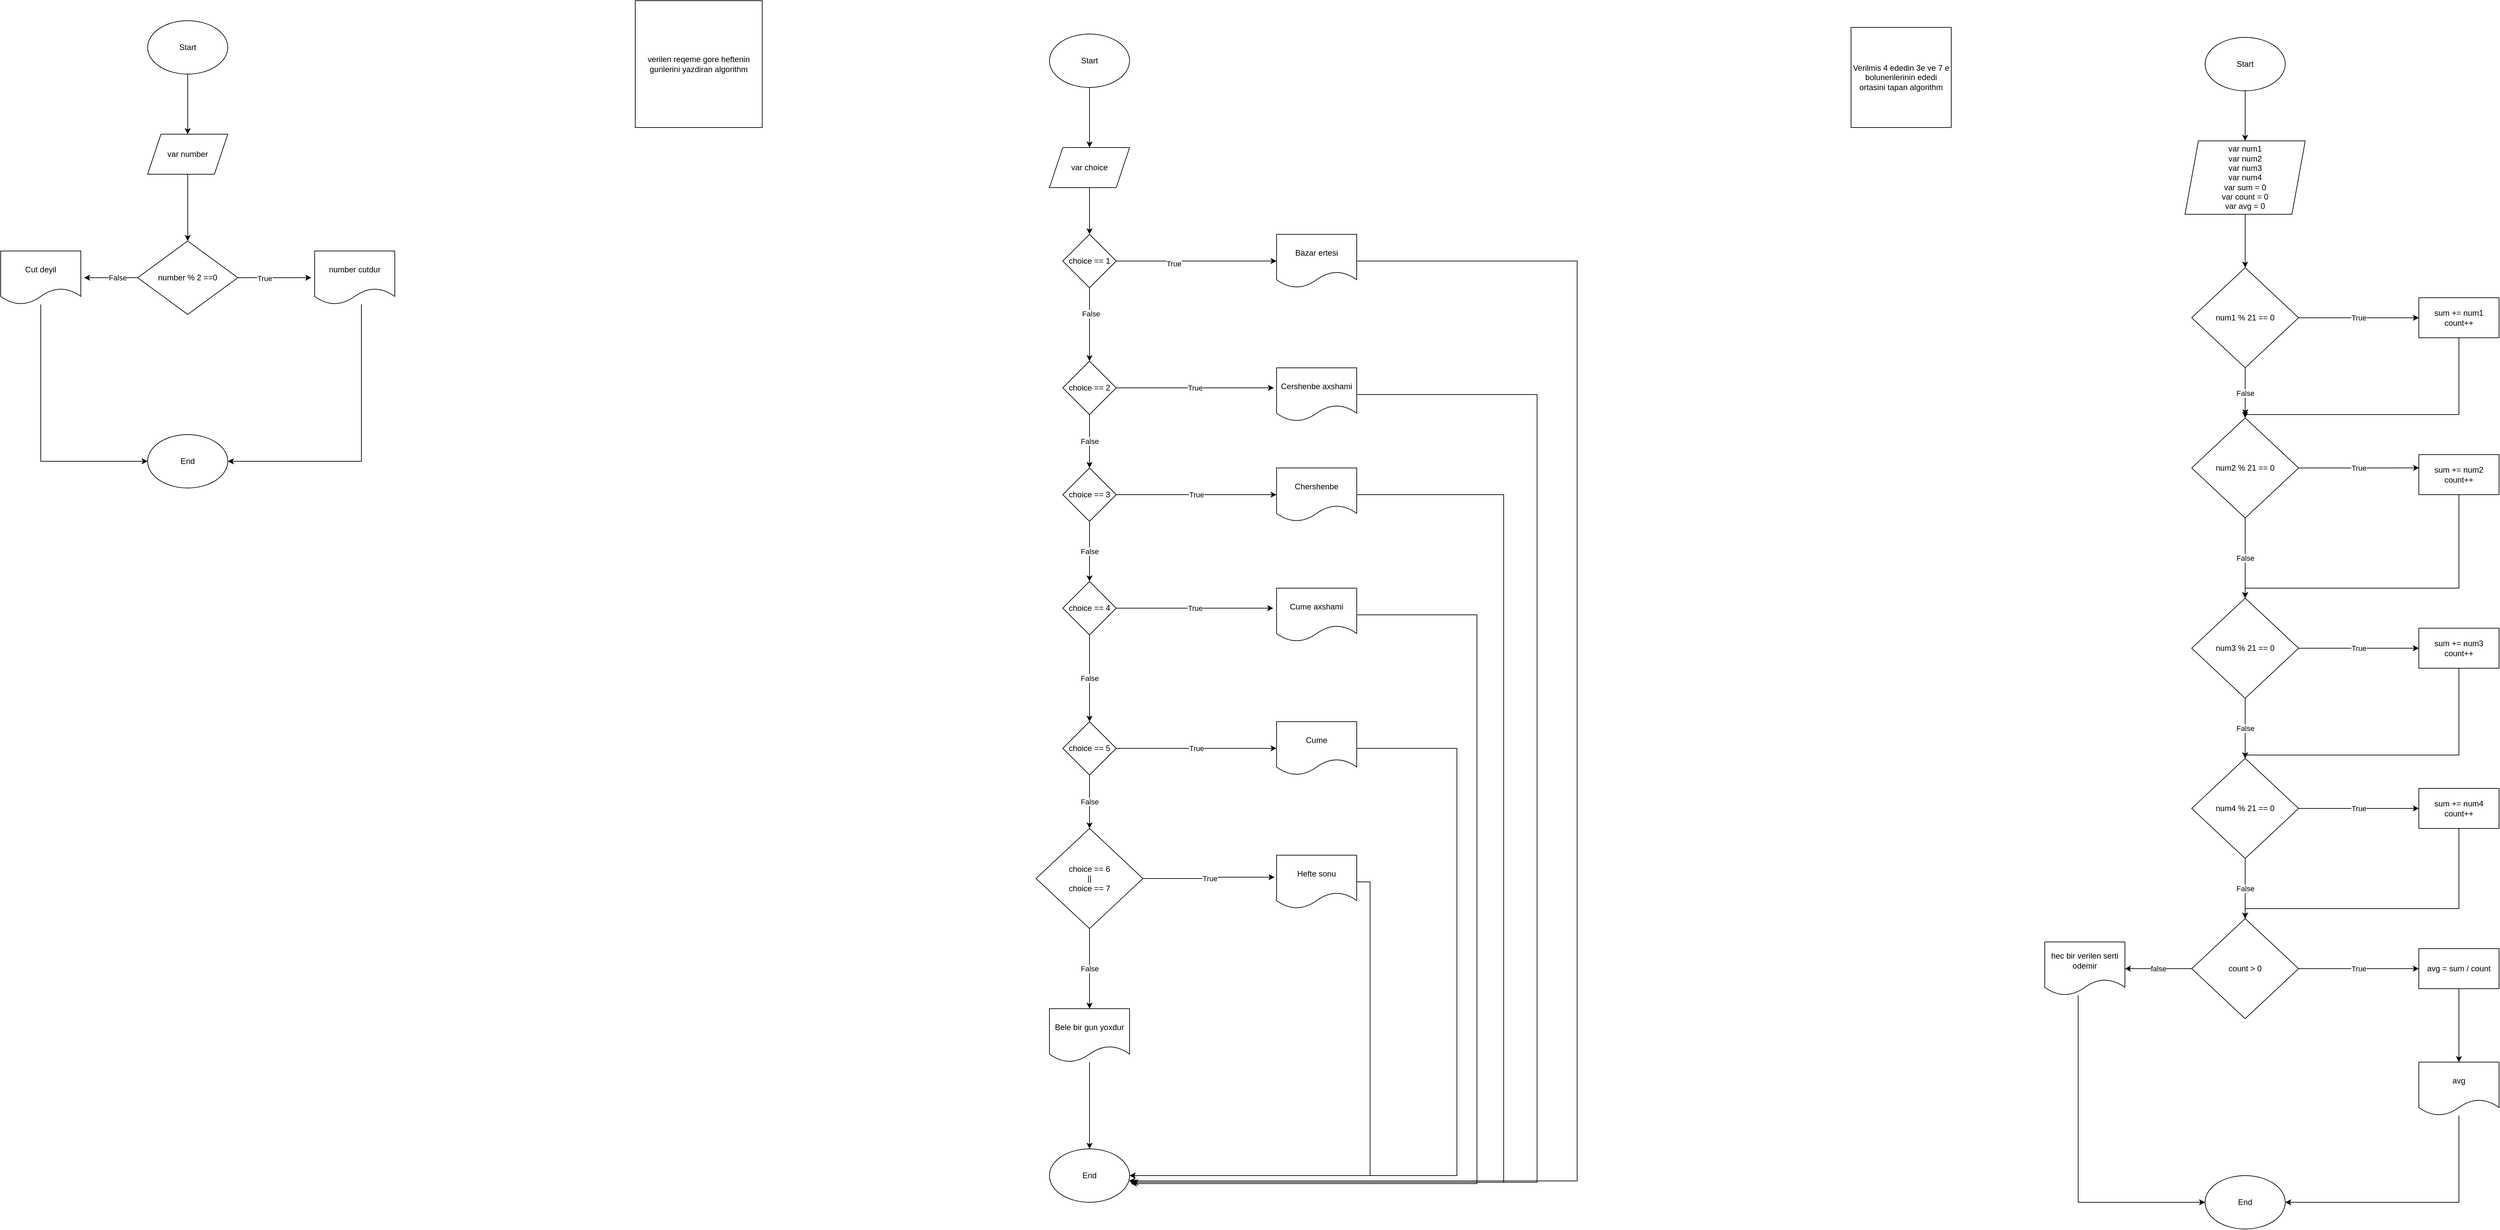 <mxfile version="20.5.1" type="device"><diagram id="qtZxurLM66aa7xQ2Oarz" name="Page-1"><mxGraphModel dx="981" dy="554" grid="1" gridSize="10" guides="1" tooltips="1" connect="1" arrows="1" fold="1" page="1" pageScale="1" pageWidth="850" pageHeight="1100" math="0" shadow="0"><root><mxCell id="0"/><mxCell id="1" parent="0"/><mxCell id="ocTPesNsdXk4cFT39sng-3" style="edgeStyle=orthogonalEdgeStyle;rounded=0;orthogonalLoop=1;jettySize=auto;html=1;exitX=0.5;exitY=1;exitDx=0;exitDy=0;" edge="1" parent="1" source="ocTPesNsdXk4cFT39sng-1" target="ocTPesNsdXk4cFT39sng-2"><mxGeometry relative="1" as="geometry"/></mxCell><mxCell id="ocTPesNsdXk4cFT39sng-1" value="Start" style="ellipse;whiteSpace=wrap;html=1;" vertex="1" parent="1"><mxGeometry x="220" y="70" width="120" height="80" as="geometry"/></mxCell><mxCell id="ocTPesNsdXk4cFT39sng-5" style="edgeStyle=orthogonalEdgeStyle;rounded=0;orthogonalLoop=1;jettySize=auto;html=1;exitX=0.5;exitY=1;exitDx=0;exitDy=0;" edge="1" parent="1" source="ocTPesNsdXk4cFT39sng-2" target="ocTPesNsdXk4cFT39sng-4"><mxGeometry relative="1" as="geometry"/></mxCell><mxCell id="ocTPesNsdXk4cFT39sng-2" value="var number" style="shape=parallelogram;perimeter=parallelogramPerimeter;whiteSpace=wrap;html=1;fixedSize=1;" vertex="1" parent="1"><mxGeometry x="220" y="240" width="120" height="60" as="geometry"/></mxCell><mxCell id="ocTPesNsdXk4cFT39sng-7" style="edgeStyle=orthogonalEdgeStyle;rounded=0;orthogonalLoop=1;jettySize=auto;html=1;exitX=1;exitY=0.5;exitDx=0;exitDy=0;" edge="1" parent="1" source="ocTPesNsdXk4cFT39sng-4"><mxGeometry relative="1" as="geometry"><mxPoint x="465" y="455" as="targetPoint"/></mxGeometry></mxCell><mxCell id="ocTPesNsdXk4cFT39sng-9" value="True" style="edgeLabel;html=1;align=center;verticalAlign=middle;resizable=0;points=[];" vertex="1" connectable="0" parent="ocTPesNsdXk4cFT39sng-7"><mxGeometry x="-0.273" y="-1" relative="1" as="geometry"><mxPoint as="offset"/></mxGeometry></mxCell><mxCell id="ocTPesNsdXk4cFT39sng-11" style="edgeStyle=orthogonalEdgeStyle;rounded=0;orthogonalLoop=1;jettySize=auto;html=1;exitX=0;exitY=0.5;exitDx=0;exitDy=0;" edge="1" parent="1" source="ocTPesNsdXk4cFT39sng-4"><mxGeometry relative="1" as="geometry"><mxPoint x="125" y="455" as="targetPoint"/></mxGeometry></mxCell><mxCell id="ocTPesNsdXk4cFT39sng-13" value="False" style="edgeLabel;html=1;align=center;verticalAlign=middle;resizable=0;points=[];" vertex="1" connectable="0" parent="ocTPesNsdXk4cFT39sng-11"><mxGeometry x="-0.25" relative="1" as="geometry"><mxPoint as="offset"/></mxGeometry></mxCell><mxCell id="ocTPesNsdXk4cFT39sng-4" value="number % 2 ==0" style="rhombus;whiteSpace=wrap;html=1;" vertex="1" parent="1"><mxGeometry x="205" y="400" width="150" height="110" as="geometry"/></mxCell><mxCell id="ocTPesNsdXk4cFT39sng-15" style="edgeStyle=orthogonalEdgeStyle;rounded=0;orthogonalLoop=1;jettySize=auto;html=1;entryX=1;entryY=0.5;entryDx=0;entryDy=0;" edge="1" parent="1" source="ocTPesNsdXk4cFT39sng-8" target="ocTPesNsdXk4cFT39sng-14"><mxGeometry relative="1" as="geometry"><Array as="points"><mxPoint x="540" y="730"/></Array></mxGeometry></mxCell><mxCell id="ocTPesNsdXk4cFT39sng-8" value="number cutdur" style="shape=document;whiteSpace=wrap;html=1;boundedLbl=1;" vertex="1" parent="1"><mxGeometry x="470" y="415" width="120" height="80" as="geometry"/></mxCell><mxCell id="ocTPesNsdXk4cFT39sng-16" style="edgeStyle=orthogonalEdgeStyle;rounded=0;orthogonalLoop=1;jettySize=auto;html=1;entryX=0;entryY=0.5;entryDx=0;entryDy=0;" edge="1" parent="1" source="ocTPesNsdXk4cFT39sng-12" target="ocTPesNsdXk4cFT39sng-14"><mxGeometry relative="1" as="geometry"><Array as="points"><mxPoint x="60" y="730"/></Array></mxGeometry></mxCell><mxCell id="ocTPesNsdXk4cFT39sng-12" value="Cut deyil" style="shape=document;whiteSpace=wrap;html=1;boundedLbl=1;" vertex="1" parent="1"><mxGeometry y="415" width="120" height="80" as="geometry"/></mxCell><mxCell id="ocTPesNsdXk4cFT39sng-14" value="End" style="ellipse;whiteSpace=wrap;html=1;" vertex="1" parent="1"><mxGeometry x="220" y="690" width="120" height="80" as="geometry"/></mxCell><mxCell id="ocTPesNsdXk4cFT39sng-18" value="verilen reqeme gore heftenin gunlerini yazdiran algorithm" style="whiteSpace=wrap;html=1;aspect=fixed;" vertex="1" parent="1"><mxGeometry x="950" y="40" width="190" height="190" as="geometry"/></mxCell><mxCell id="ocTPesNsdXk4cFT39sng-21" style="edgeStyle=orthogonalEdgeStyle;rounded=0;orthogonalLoop=1;jettySize=auto;html=1;exitX=0.5;exitY=1;exitDx=0;exitDy=0;entryX=0.5;entryY=0;entryDx=0;entryDy=0;" edge="1" parent="1" source="ocTPesNsdXk4cFT39sng-19" target="ocTPesNsdXk4cFT39sng-20"><mxGeometry relative="1" as="geometry"/></mxCell><mxCell id="ocTPesNsdXk4cFT39sng-19" value="Start" style="ellipse;whiteSpace=wrap;html=1;" vertex="1" parent="1"><mxGeometry x="1570" y="90" width="120" height="80" as="geometry"/></mxCell><mxCell id="ocTPesNsdXk4cFT39sng-24" style="edgeStyle=orthogonalEdgeStyle;rounded=0;orthogonalLoop=1;jettySize=auto;html=1;exitX=0.5;exitY=1;exitDx=0;exitDy=0;" edge="1" parent="1" source="ocTPesNsdXk4cFT39sng-20" target="ocTPesNsdXk4cFT39sng-22"><mxGeometry relative="1" as="geometry"/></mxCell><mxCell id="ocTPesNsdXk4cFT39sng-20" value="var choice" style="shape=parallelogram;perimeter=parallelogramPerimeter;whiteSpace=wrap;html=1;fixedSize=1;" vertex="1" parent="1"><mxGeometry x="1570" y="260" width="120" height="60" as="geometry"/></mxCell><mxCell id="ocTPesNsdXk4cFT39sng-26" style="edgeStyle=orthogonalEdgeStyle;rounded=0;orthogonalLoop=1;jettySize=auto;html=1;exitX=1;exitY=0.5;exitDx=0;exitDy=0;entryX=0;entryY=0.5;entryDx=0;entryDy=0;" edge="1" parent="1" source="ocTPesNsdXk4cFT39sng-22" target="ocTPesNsdXk4cFT39sng-25"><mxGeometry relative="1" as="geometry"/></mxCell><mxCell id="ocTPesNsdXk4cFT39sng-27" value="True" style="edgeLabel;html=1;align=center;verticalAlign=middle;resizable=0;points=[];" vertex="1" connectable="0" parent="ocTPesNsdXk4cFT39sng-26"><mxGeometry x="-0.283" y="-4" relative="1" as="geometry"><mxPoint as="offset"/></mxGeometry></mxCell><mxCell id="ocTPesNsdXk4cFT39sng-29" style="edgeStyle=orthogonalEdgeStyle;rounded=0;orthogonalLoop=1;jettySize=auto;html=1;exitX=0.5;exitY=1;exitDx=0;exitDy=0;" edge="1" parent="1" source="ocTPesNsdXk4cFT39sng-22" target="ocTPesNsdXk4cFT39sng-28"><mxGeometry relative="1" as="geometry"><Array as="points"><mxPoint x="1630" y="510"/><mxPoint x="1630" y="510"/></Array></mxGeometry></mxCell><mxCell id="ocTPesNsdXk4cFT39sng-30" value="False" style="edgeLabel;html=1;align=center;verticalAlign=middle;resizable=0;points=[];" vertex="1" connectable="0" parent="ocTPesNsdXk4cFT39sng-29"><mxGeometry x="-0.291" y="2" relative="1" as="geometry"><mxPoint as="offset"/></mxGeometry></mxCell><mxCell id="ocTPesNsdXk4cFT39sng-22" value="choice == 1" style="rhombus;whiteSpace=wrap;html=1;" vertex="1" parent="1"><mxGeometry x="1590" y="390" width="80" height="80" as="geometry"/></mxCell><mxCell id="ocTPesNsdXk4cFT39sng-54" style="edgeStyle=orthogonalEdgeStyle;rounded=0;orthogonalLoop=1;jettySize=auto;html=1;exitX=1;exitY=0.5;exitDx=0;exitDy=0;entryX=0.992;entryY=0.6;entryDx=0;entryDy=0;entryPerimeter=0;" edge="1" parent="1" source="ocTPesNsdXk4cFT39sng-25" target="ocTPesNsdXk4cFT39sng-52"><mxGeometry relative="1" as="geometry"><Array as="points"><mxPoint x="2360" y="430"/><mxPoint x="2360" y="1808"/></Array></mxGeometry></mxCell><mxCell id="ocTPesNsdXk4cFT39sng-25" value="Bazar ertesi" style="shape=document;whiteSpace=wrap;html=1;boundedLbl=1;" vertex="1" parent="1"><mxGeometry x="1910" y="390" width="120" height="80" as="geometry"/></mxCell><mxCell id="ocTPesNsdXk4cFT39sng-32" value="True" style="edgeStyle=orthogonalEdgeStyle;rounded=0;orthogonalLoop=1;jettySize=auto;html=1;exitX=1;exitY=0.5;exitDx=0;exitDy=0;entryX=-0.033;entryY=0.375;entryDx=0;entryDy=0;entryPerimeter=0;" edge="1" parent="1" source="ocTPesNsdXk4cFT39sng-28" target="ocTPesNsdXk4cFT39sng-31"><mxGeometry relative="1" as="geometry"/></mxCell><mxCell id="ocTPesNsdXk4cFT39sng-34" value="False" style="edgeStyle=orthogonalEdgeStyle;rounded=0;orthogonalLoop=1;jettySize=auto;html=1;exitX=0.5;exitY=1;exitDx=0;exitDy=0;" edge="1" parent="1" source="ocTPesNsdXk4cFT39sng-28" target="ocTPesNsdXk4cFT39sng-33"><mxGeometry relative="1" as="geometry"/></mxCell><mxCell id="ocTPesNsdXk4cFT39sng-28" value="choice == 2" style="rhombus;whiteSpace=wrap;html=1;" vertex="1" parent="1"><mxGeometry x="1590" y="580" width="80" height="80" as="geometry"/></mxCell><mxCell id="ocTPesNsdXk4cFT39sng-55" style="edgeStyle=orthogonalEdgeStyle;rounded=0;orthogonalLoop=1;jettySize=auto;html=1;exitX=1;exitY=0.5;exitDx=0;exitDy=0;entryX=1.033;entryY=0.625;entryDx=0;entryDy=0;entryPerimeter=0;" edge="1" parent="1" source="ocTPesNsdXk4cFT39sng-31" target="ocTPesNsdXk4cFT39sng-52"><mxGeometry relative="1" as="geometry"><Array as="points"><mxPoint x="2300" y="630"/><mxPoint x="2300" y="1810"/></Array></mxGeometry></mxCell><mxCell id="ocTPesNsdXk4cFT39sng-31" value="Cershenbe axshami" style="shape=document;whiteSpace=wrap;html=1;boundedLbl=1;" vertex="1" parent="1"><mxGeometry x="1910" y="590" width="120" height="80" as="geometry"/></mxCell><mxCell id="ocTPesNsdXk4cFT39sng-36" value="True" style="edgeStyle=orthogonalEdgeStyle;rounded=0;orthogonalLoop=1;jettySize=auto;html=1;exitX=1;exitY=0.5;exitDx=0;exitDy=0;entryX=0;entryY=0.5;entryDx=0;entryDy=0;" edge="1" parent="1" source="ocTPesNsdXk4cFT39sng-33" target="ocTPesNsdXk4cFT39sng-35"><mxGeometry relative="1" as="geometry"/></mxCell><mxCell id="ocTPesNsdXk4cFT39sng-38" value="False" style="edgeStyle=orthogonalEdgeStyle;rounded=0;orthogonalLoop=1;jettySize=auto;html=1;exitX=0.5;exitY=1;exitDx=0;exitDy=0;" edge="1" parent="1" source="ocTPesNsdXk4cFT39sng-33" target="ocTPesNsdXk4cFT39sng-37"><mxGeometry relative="1" as="geometry"/></mxCell><mxCell id="ocTPesNsdXk4cFT39sng-33" value="choice == 3" style="rhombus;whiteSpace=wrap;html=1;" vertex="1" parent="1"><mxGeometry x="1590" y="740" width="80" height="80" as="geometry"/></mxCell><mxCell id="ocTPesNsdXk4cFT39sng-58" style="edgeStyle=orthogonalEdgeStyle;rounded=0;orthogonalLoop=1;jettySize=auto;html=1;exitX=1;exitY=0.5;exitDx=0;exitDy=0;entryX=1.008;entryY=0.625;entryDx=0;entryDy=0;entryPerimeter=0;" edge="1" parent="1" source="ocTPesNsdXk4cFT39sng-35" target="ocTPesNsdXk4cFT39sng-52"><mxGeometry relative="1" as="geometry"><Array as="points"><mxPoint x="2250" y="780"/><mxPoint x="2250" y="1810"/></Array></mxGeometry></mxCell><mxCell id="ocTPesNsdXk4cFT39sng-35" value="Chershenbe" style="shape=document;whiteSpace=wrap;html=1;boundedLbl=1;" vertex="1" parent="1"><mxGeometry x="1910" y="740" width="120" height="80" as="geometry"/></mxCell><mxCell id="ocTPesNsdXk4cFT39sng-40" value="True" style="edgeStyle=orthogonalEdgeStyle;rounded=0;orthogonalLoop=1;jettySize=auto;html=1;exitX=1;exitY=0.5;exitDx=0;exitDy=0;entryX=-0.042;entryY=0.375;entryDx=0;entryDy=0;entryPerimeter=0;" edge="1" parent="1" source="ocTPesNsdXk4cFT39sng-37" target="ocTPesNsdXk4cFT39sng-39"><mxGeometry relative="1" as="geometry"/></mxCell><mxCell id="ocTPesNsdXk4cFT39sng-42" value="False" style="edgeStyle=orthogonalEdgeStyle;rounded=0;orthogonalLoop=1;jettySize=auto;html=1;" edge="1" parent="1" source="ocTPesNsdXk4cFT39sng-37" target="ocTPesNsdXk4cFT39sng-41"><mxGeometry relative="1" as="geometry"/></mxCell><mxCell id="ocTPesNsdXk4cFT39sng-37" value="choice == 4" style="rhombus;whiteSpace=wrap;html=1;" vertex="1" parent="1"><mxGeometry x="1590" y="910" width="80" height="80" as="geometry"/></mxCell><mxCell id="ocTPesNsdXk4cFT39sng-59" style="edgeStyle=orthogonalEdgeStyle;rounded=0;orthogonalLoop=1;jettySize=auto;html=1;exitX=1;exitY=0.5;exitDx=0;exitDy=0;entryX=1.017;entryY=0.65;entryDx=0;entryDy=0;entryPerimeter=0;" edge="1" parent="1" source="ocTPesNsdXk4cFT39sng-39" target="ocTPesNsdXk4cFT39sng-52"><mxGeometry relative="1" as="geometry"><Array as="points"><mxPoint x="2210" y="960"/><mxPoint x="2210" y="1812"/></Array></mxGeometry></mxCell><mxCell id="ocTPesNsdXk4cFT39sng-39" value="Cume axshami" style="shape=document;whiteSpace=wrap;html=1;boundedLbl=1;" vertex="1" parent="1"><mxGeometry x="1910" y="920" width="120" height="80" as="geometry"/></mxCell><mxCell id="ocTPesNsdXk4cFT39sng-44" value="True" style="edgeStyle=orthogonalEdgeStyle;rounded=0;orthogonalLoop=1;jettySize=auto;html=1;exitX=1;exitY=0.5;exitDx=0;exitDy=0;entryX=0;entryY=0.5;entryDx=0;entryDy=0;" edge="1" parent="1" source="ocTPesNsdXk4cFT39sng-41" target="ocTPesNsdXk4cFT39sng-43"><mxGeometry relative="1" as="geometry"/></mxCell><mxCell id="ocTPesNsdXk4cFT39sng-46" value="False" style="edgeStyle=orthogonalEdgeStyle;rounded=0;orthogonalLoop=1;jettySize=auto;html=1;exitX=0.5;exitY=1;exitDx=0;exitDy=0;" edge="1" parent="1" source="ocTPesNsdXk4cFT39sng-41" target="ocTPesNsdXk4cFT39sng-45"><mxGeometry relative="1" as="geometry"/></mxCell><mxCell id="ocTPesNsdXk4cFT39sng-41" value="choice == 5" style="rhombus;whiteSpace=wrap;html=1;" vertex="1" parent="1"><mxGeometry x="1590" y="1120" width="80" height="80" as="geometry"/></mxCell><mxCell id="ocTPesNsdXk4cFT39sng-62" style="edgeStyle=orthogonalEdgeStyle;rounded=0;orthogonalLoop=1;jettySize=auto;html=1;exitX=1;exitY=0.5;exitDx=0;exitDy=0;entryX=1;entryY=0.5;entryDx=0;entryDy=0;" edge="1" parent="1" source="ocTPesNsdXk4cFT39sng-43" target="ocTPesNsdXk4cFT39sng-52"><mxGeometry relative="1" as="geometry"><Array as="points"><mxPoint x="2180" y="1160"/><mxPoint x="2180" y="1800"/></Array></mxGeometry></mxCell><mxCell id="ocTPesNsdXk4cFT39sng-43" value="Cume" style="shape=document;whiteSpace=wrap;html=1;boundedLbl=1;" vertex="1" parent="1"><mxGeometry x="1910" y="1120" width="120" height="80" as="geometry"/></mxCell><mxCell id="ocTPesNsdXk4cFT39sng-48" value="True" style="edgeStyle=orthogonalEdgeStyle;rounded=0;orthogonalLoop=1;jettySize=auto;html=1;entryX=-0.025;entryY=0.413;entryDx=0;entryDy=0;entryPerimeter=0;" edge="1" parent="1" source="ocTPesNsdXk4cFT39sng-45" target="ocTPesNsdXk4cFT39sng-49"><mxGeometry relative="1" as="geometry"><mxPoint x="1830" y="1355" as="targetPoint"/></mxGeometry></mxCell><mxCell id="ocTPesNsdXk4cFT39sng-51" value="False" style="edgeStyle=orthogonalEdgeStyle;rounded=0;orthogonalLoop=1;jettySize=auto;html=1;entryX=0.5;entryY=0;entryDx=0;entryDy=0;" edge="1" parent="1" source="ocTPesNsdXk4cFT39sng-45" target="ocTPesNsdXk4cFT39sng-50"><mxGeometry relative="1" as="geometry"/></mxCell><mxCell id="ocTPesNsdXk4cFT39sng-45" value="choice == 6&lt;br&gt;||&lt;br&gt;choice == 7" style="rhombus;whiteSpace=wrap;html=1;" vertex="1" parent="1"><mxGeometry x="1550" y="1280" width="160" height="150" as="geometry"/></mxCell><mxCell id="ocTPesNsdXk4cFT39sng-63" style="edgeStyle=orthogonalEdgeStyle;rounded=0;orthogonalLoop=1;jettySize=auto;html=1;exitX=1;exitY=0.5;exitDx=0;exitDy=0;entryX=1;entryY=0.5;entryDx=0;entryDy=0;" edge="1" parent="1" source="ocTPesNsdXk4cFT39sng-49" target="ocTPesNsdXk4cFT39sng-52"><mxGeometry relative="1" as="geometry"/></mxCell><mxCell id="ocTPesNsdXk4cFT39sng-49" value="Hefte sonu" style="shape=document;whiteSpace=wrap;html=1;boundedLbl=1;" vertex="1" parent="1"><mxGeometry x="1910" y="1320" width="120" height="80" as="geometry"/></mxCell><mxCell id="ocTPesNsdXk4cFT39sng-53" style="edgeStyle=orthogonalEdgeStyle;rounded=0;orthogonalLoop=1;jettySize=auto;html=1;entryX=0.5;entryY=0;entryDx=0;entryDy=0;" edge="1" parent="1" source="ocTPesNsdXk4cFT39sng-50" target="ocTPesNsdXk4cFT39sng-52"><mxGeometry relative="1" as="geometry"/></mxCell><mxCell id="ocTPesNsdXk4cFT39sng-50" value="Bele bir gun yoxdur" style="shape=document;whiteSpace=wrap;html=1;boundedLbl=1;" vertex="1" parent="1"><mxGeometry x="1570" y="1550" width="120" height="80" as="geometry"/></mxCell><mxCell id="ocTPesNsdXk4cFT39sng-52" value="End" style="ellipse;whiteSpace=wrap;html=1;" vertex="1" parent="1"><mxGeometry x="1570" y="1760" width="120" height="80" as="geometry"/></mxCell><mxCell id="ocTPesNsdXk4cFT39sng-64" value="Verilmis 4 ededin 3e ve 7 e bolunenlerinin ededi ortasini tapan algorithm" style="whiteSpace=wrap;html=1;aspect=fixed;" vertex="1" parent="1"><mxGeometry x="2770" y="80" width="150" height="150" as="geometry"/></mxCell><mxCell id="ocTPesNsdXk4cFT39sng-67" style="edgeStyle=orthogonalEdgeStyle;rounded=0;orthogonalLoop=1;jettySize=auto;html=1;exitX=0.5;exitY=1;exitDx=0;exitDy=0;entryX=0.5;entryY=0;entryDx=0;entryDy=0;" edge="1" parent="1" source="ocTPesNsdXk4cFT39sng-65" target="ocTPesNsdXk4cFT39sng-66"><mxGeometry relative="1" as="geometry"/></mxCell><mxCell id="ocTPesNsdXk4cFT39sng-65" value="Start" style="ellipse;whiteSpace=wrap;html=1;" vertex="1" parent="1"><mxGeometry x="3300" y="95" width="120" height="80" as="geometry"/></mxCell><mxCell id="ocTPesNsdXk4cFT39sng-69" style="edgeStyle=orthogonalEdgeStyle;rounded=0;orthogonalLoop=1;jettySize=auto;html=1;exitX=0.5;exitY=1;exitDx=0;exitDy=0;entryX=0.5;entryY=0;entryDx=0;entryDy=0;" edge="1" parent="1" source="ocTPesNsdXk4cFT39sng-66" target="ocTPesNsdXk4cFT39sng-68"><mxGeometry relative="1" as="geometry"/></mxCell><mxCell id="ocTPesNsdXk4cFT39sng-66" value="var num1&lt;br&gt;var num2&lt;br&gt;var num3&lt;br&gt;var num4&lt;br&gt;var sum = 0&lt;br&gt;var count = 0&lt;br&gt;var avg = 0" style="shape=parallelogram;perimeter=parallelogramPerimeter;whiteSpace=wrap;html=1;fixedSize=1;" vertex="1" parent="1"><mxGeometry x="3270" y="250" width="180" height="110" as="geometry"/></mxCell><mxCell id="ocTPesNsdXk4cFT39sng-71" value="True" style="edgeStyle=orthogonalEdgeStyle;rounded=0;orthogonalLoop=1;jettySize=auto;html=1;exitX=1;exitY=0.5;exitDx=0;exitDy=0;entryX=0;entryY=0.5;entryDx=0;entryDy=0;" edge="1" parent="1" source="ocTPesNsdXk4cFT39sng-68" target="ocTPesNsdXk4cFT39sng-70"><mxGeometry relative="1" as="geometry"/></mxCell><mxCell id="ocTPesNsdXk4cFT39sng-73" value="False" style="edgeStyle=orthogonalEdgeStyle;rounded=0;orthogonalLoop=1;jettySize=auto;html=1;" edge="1" parent="1" source="ocTPesNsdXk4cFT39sng-68" target="ocTPesNsdXk4cFT39sng-72"><mxGeometry relative="1" as="geometry"/></mxCell><mxCell id="ocTPesNsdXk4cFT39sng-68" value="num1 % 21 == 0" style="rhombus;whiteSpace=wrap;html=1;" vertex="1" parent="1"><mxGeometry x="3280" y="440" width="160" height="150" as="geometry"/></mxCell><mxCell id="ocTPesNsdXk4cFT39sng-74" style="edgeStyle=orthogonalEdgeStyle;rounded=0;orthogonalLoop=1;jettySize=auto;html=1;entryX=0.502;entryY=-0.026;entryDx=0;entryDy=0;entryPerimeter=0;" edge="1" parent="1" source="ocTPesNsdXk4cFT39sng-70" target="ocTPesNsdXk4cFT39sng-72"><mxGeometry relative="1" as="geometry"><Array as="points"><mxPoint x="3680" y="660"/><mxPoint x="3360" y="660"/></Array></mxGeometry></mxCell><mxCell id="ocTPesNsdXk4cFT39sng-70" value="sum += num1&lt;br&gt;count++" style="rounded=0;whiteSpace=wrap;html=1;" vertex="1" parent="1"><mxGeometry x="3620" y="485" width="120" height="60" as="geometry"/></mxCell><mxCell id="ocTPesNsdXk4cFT39sng-77" value="True" style="edgeStyle=orthogonalEdgeStyle;rounded=0;orthogonalLoop=1;jettySize=auto;html=1;exitX=1;exitY=0.5;exitDx=0;exitDy=0;entryX=0.003;entryY=0.33;entryDx=0;entryDy=0;entryPerimeter=0;" edge="1" parent="1" source="ocTPesNsdXk4cFT39sng-72" target="ocTPesNsdXk4cFT39sng-76"><mxGeometry relative="1" as="geometry"/></mxCell><mxCell id="ocTPesNsdXk4cFT39sng-79" value="False" style="edgeStyle=orthogonalEdgeStyle;rounded=0;orthogonalLoop=1;jettySize=auto;html=1;" edge="1" parent="1" source="ocTPesNsdXk4cFT39sng-72" target="ocTPesNsdXk4cFT39sng-78"><mxGeometry relative="1" as="geometry"/></mxCell><mxCell id="ocTPesNsdXk4cFT39sng-72" value="num2 % 21 == 0" style="rhombus;whiteSpace=wrap;html=1;" vertex="1" parent="1"><mxGeometry x="3280" y="665" width="160" height="150" as="geometry"/></mxCell><mxCell id="ocTPesNsdXk4cFT39sng-82" style="edgeStyle=orthogonalEdgeStyle;rounded=0;orthogonalLoop=1;jettySize=auto;html=1;exitX=0.5;exitY=1;exitDx=0;exitDy=0;entryX=0.5;entryY=0;entryDx=0;entryDy=0;" edge="1" parent="1" source="ocTPesNsdXk4cFT39sng-76" target="ocTPesNsdXk4cFT39sng-78"><mxGeometry relative="1" as="geometry"><Array as="points"><mxPoint x="3680" y="920"/><mxPoint x="3360" y="920"/></Array></mxGeometry></mxCell><mxCell id="ocTPesNsdXk4cFT39sng-76" value="sum += num2&lt;br&gt;count++" style="rounded=0;whiteSpace=wrap;html=1;" vertex="1" parent="1"><mxGeometry x="3620" y="720" width="120" height="60" as="geometry"/></mxCell><mxCell id="ocTPesNsdXk4cFT39sng-85" value="True" style="edgeStyle=orthogonalEdgeStyle;rounded=0;orthogonalLoop=1;jettySize=auto;html=1;exitX=1;exitY=0.5;exitDx=0;exitDy=0;entryX=0;entryY=0.5;entryDx=0;entryDy=0;" edge="1" parent="1" source="ocTPesNsdXk4cFT39sng-78" target="ocTPesNsdXk4cFT39sng-83"><mxGeometry relative="1" as="geometry"/></mxCell><mxCell id="ocTPesNsdXk4cFT39sng-87" value="False" style="edgeStyle=orthogonalEdgeStyle;rounded=0;orthogonalLoop=1;jettySize=auto;html=1;" edge="1" parent="1" source="ocTPesNsdXk4cFT39sng-78" target="ocTPesNsdXk4cFT39sng-86"><mxGeometry relative="1" as="geometry"/></mxCell><mxCell id="ocTPesNsdXk4cFT39sng-78" value="num3 % 21 == 0" style="rhombus;whiteSpace=wrap;html=1;" vertex="1" parent="1"><mxGeometry x="3280" y="935" width="160" height="150" as="geometry"/></mxCell><mxCell id="ocTPesNsdXk4cFT39sng-88" style="edgeStyle=orthogonalEdgeStyle;rounded=0;orthogonalLoop=1;jettySize=auto;html=1;" edge="1" parent="1" source="ocTPesNsdXk4cFT39sng-83" target="ocTPesNsdXk4cFT39sng-86"><mxGeometry relative="1" as="geometry"><Array as="points"><mxPoint x="3680" y="1170"/><mxPoint x="3360" y="1170"/></Array></mxGeometry></mxCell><mxCell id="ocTPesNsdXk4cFT39sng-83" value="sum += num3&lt;br&gt;count++" style="rounded=0;whiteSpace=wrap;html=1;" vertex="1" parent="1"><mxGeometry x="3620" y="980" width="120" height="60" as="geometry"/></mxCell><mxCell id="ocTPesNsdXk4cFT39sng-90" value="True" style="edgeStyle=orthogonalEdgeStyle;rounded=0;orthogonalLoop=1;jettySize=auto;html=1;exitX=1;exitY=0.5;exitDx=0;exitDy=0;entryX=0;entryY=0.5;entryDx=0;entryDy=0;" edge="1" parent="1" source="ocTPesNsdXk4cFT39sng-86" target="ocTPesNsdXk4cFT39sng-89"><mxGeometry relative="1" as="geometry"/></mxCell><mxCell id="ocTPesNsdXk4cFT39sng-92" value="False" style="edgeStyle=orthogonalEdgeStyle;rounded=0;orthogonalLoop=1;jettySize=auto;html=1;" edge="1" parent="1" source="ocTPesNsdXk4cFT39sng-86" target="ocTPesNsdXk4cFT39sng-91"><mxGeometry relative="1" as="geometry"/></mxCell><mxCell id="ocTPesNsdXk4cFT39sng-86" value="num4 % 21 == 0" style="rhombus;whiteSpace=wrap;html=1;" vertex="1" parent="1"><mxGeometry x="3280" y="1175" width="160" height="150" as="geometry"/></mxCell><mxCell id="ocTPesNsdXk4cFT39sng-93" style="edgeStyle=orthogonalEdgeStyle;rounded=0;orthogonalLoop=1;jettySize=auto;html=1;exitX=0.5;exitY=1;exitDx=0;exitDy=0;entryX=0.5;entryY=0;entryDx=0;entryDy=0;" edge="1" parent="1" source="ocTPesNsdXk4cFT39sng-89" target="ocTPesNsdXk4cFT39sng-91"><mxGeometry relative="1" as="geometry"><Array as="points"><mxPoint x="3680" y="1400"/><mxPoint x="3360" y="1400"/></Array></mxGeometry></mxCell><mxCell id="ocTPesNsdXk4cFT39sng-89" value="sum += num4&lt;br&gt;count++" style="rounded=0;whiteSpace=wrap;html=1;" vertex="1" parent="1"><mxGeometry x="3620" y="1220" width="120" height="60" as="geometry"/></mxCell><mxCell id="ocTPesNsdXk4cFT39sng-95" value="True" style="edgeStyle=orthogonalEdgeStyle;rounded=0;orthogonalLoop=1;jettySize=auto;html=1;exitX=1;exitY=0.5;exitDx=0;exitDy=0;entryX=0;entryY=0.5;entryDx=0;entryDy=0;" edge="1" parent="1" source="ocTPesNsdXk4cFT39sng-91" target="ocTPesNsdXk4cFT39sng-96"><mxGeometry relative="1" as="geometry"><mxPoint x="3590" y="1490.0" as="targetPoint"/></mxGeometry></mxCell><mxCell id="ocTPesNsdXk4cFT39sng-101" value="false" style="edgeStyle=orthogonalEdgeStyle;rounded=0;orthogonalLoop=1;jettySize=auto;html=1;" edge="1" parent="1" source="ocTPesNsdXk4cFT39sng-91"><mxGeometry relative="1" as="geometry"><mxPoint x="3180" y="1490.0" as="targetPoint"/></mxGeometry></mxCell><mxCell id="ocTPesNsdXk4cFT39sng-91" value="count &amp;gt; 0" style="rhombus;whiteSpace=wrap;html=1;" vertex="1" parent="1"><mxGeometry x="3280" y="1415" width="160" height="150" as="geometry"/></mxCell><mxCell id="ocTPesNsdXk4cFT39sng-98" style="edgeStyle=orthogonalEdgeStyle;rounded=0;orthogonalLoop=1;jettySize=auto;html=1;" edge="1" parent="1" source="ocTPesNsdXk4cFT39sng-96"><mxGeometry relative="1" as="geometry"><mxPoint x="3680" y="1630" as="targetPoint"/></mxGeometry></mxCell><mxCell id="ocTPesNsdXk4cFT39sng-96" value="avg = sum / count" style="rounded=0;whiteSpace=wrap;html=1;" vertex="1" parent="1"><mxGeometry x="3620" y="1460" width="120" height="60" as="geometry"/></mxCell><mxCell id="ocTPesNsdXk4cFT39sng-104" style="edgeStyle=orthogonalEdgeStyle;rounded=0;orthogonalLoop=1;jettySize=auto;html=1;entryX=1;entryY=0.5;entryDx=0;entryDy=0;" edge="1" parent="1" source="ocTPesNsdXk4cFT39sng-99" target="ocTPesNsdXk4cFT39sng-103"><mxGeometry relative="1" as="geometry"><Array as="points"><mxPoint x="3680" y="1840"/></Array></mxGeometry></mxCell><mxCell id="ocTPesNsdXk4cFT39sng-99" value="avg" style="shape=document;whiteSpace=wrap;html=1;boundedLbl=1;" vertex="1" parent="1"><mxGeometry x="3620" y="1630" width="120" height="80" as="geometry"/></mxCell><mxCell id="ocTPesNsdXk4cFT39sng-105" style="edgeStyle=orthogonalEdgeStyle;rounded=0;orthogonalLoop=1;jettySize=auto;html=1;entryX=0;entryY=0.5;entryDx=0;entryDy=0;" edge="1" parent="1" source="ocTPesNsdXk4cFT39sng-102" target="ocTPesNsdXk4cFT39sng-103"><mxGeometry relative="1" as="geometry"><Array as="points"><mxPoint x="3110" y="1840"/></Array></mxGeometry></mxCell><mxCell id="ocTPesNsdXk4cFT39sng-102" value="hec bir verilen serti odemir" style="shape=document;whiteSpace=wrap;html=1;boundedLbl=1;" vertex="1" parent="1"><mxGeometry x="3060" y="1450" width="120" height="80" as="geometry"/></mxCell><mxCell id="ocTPesNsdXk4cFT39sng-103" value="End" style="ellipse;whiteSpace=wrap;html=1;" vertex="1" parent="1"><mxGeometry x="3300" y="1800" width="120" height="80" as="geometry"/></mxCell></root></mxGraphModel></diagram></mxfile>